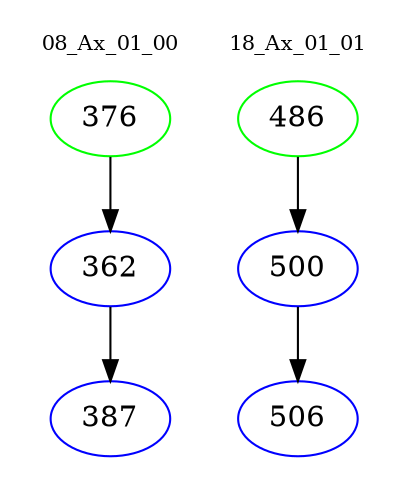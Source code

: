 digraph{
subgraph cluster_0 {
color = white
label = "08_Ax_01_00";
fontsize=10;
T0_376 [label="376", color="green"]
T0_376 -> T0_362 [color="black"]
T0_362 [label="362", color="blue"]
T0_362 -> T0_387 [color="black"]
T0_387 [label="387", color="blue"]
}
subgraph cluster_1 {
color = white
label = "18_Ax_01_01";
fontsize=10;
T1_486 [label="486", color="green"]
T1_486 -> T1_500 [color="black"]
T1_500 [label="500", color="blue"]
T1_500 -> T1_506 [color="black"]
T1_506 [label="506", color="blue"]
}
}
